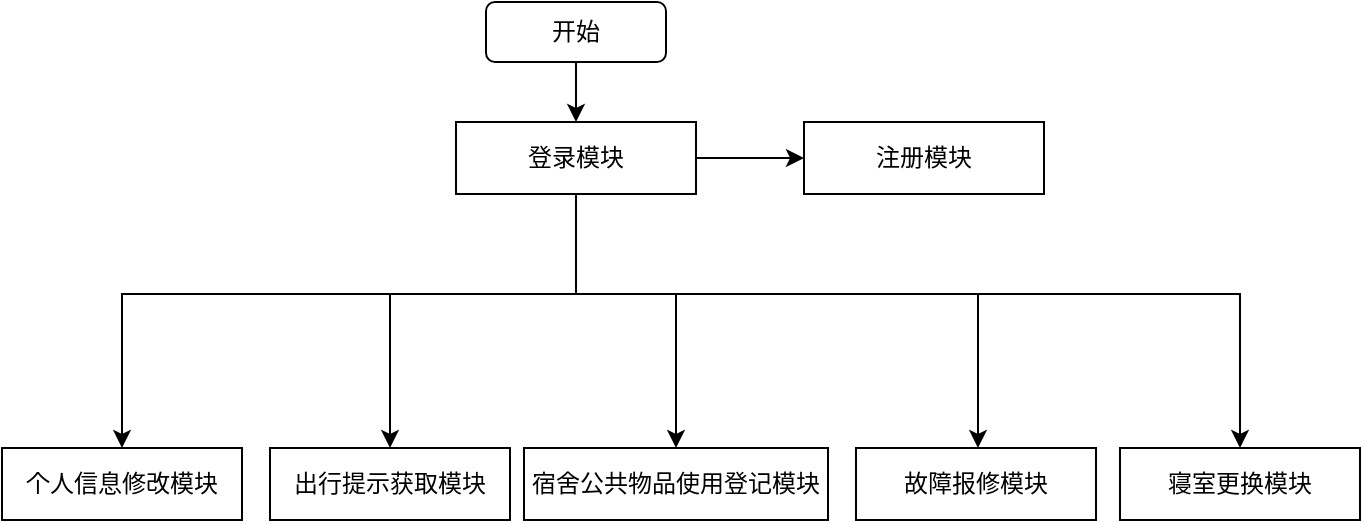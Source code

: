 <mxfile version="21.2.9" type="github">
  <diagram name="第 1 页" id="u69A9PxZdoqH9lMqocLD">
    <mxGraphModel dx="936" dy="502" grid="0" gridSize="10" guides="1" tooltips="1" connect="1" arrows="1" fold="1" page="1" pageScale="1" pageWidth="2336" pageHeight="1654" math="0" shadow="0">
      <root>
        <mxCell id="0" />
        <mxCell id="1" parent="0" />
        <mxCell id="fe722L3e7CBLhRDmTXED-1" style="edgeStyle=orthogonalEdgeStyle;rounded=0;orthogonalLoop=1;jettySize=auto;html=1;entryX=0.5;entryY=0;entryDx=0;entryDy=0;" edge="1" parent="1" source="fe722L3e7CBLhRDmTXED-2" target="fe722L3e7CBLhRDmTXED-5">
          <mxGeometry relative="1" as="geometry" />
        </mxCell>
        <mxCell id="fe722L3e7CBLhRDmTXED-2" value="开始" style="rounded=1;whiteSpace=wrap;html=1;" vertex="1" parent="1">
          <mxGeometry x="643" y="116" width="90" height="30" as="geometry" />
        </mxCell>
        <mxCell id="fe722L3e7CBLhRDmTXED-3" style="edgeStyle=orthogonalEdgeStyle;rounded=0;orthogonalLoop=1;jettySize=auto;html=1;" edge="1" parent="1" source="fe722L3e7CBLhRDmTXED-5" target="fe722L3e7CBLhRDmTXED-6">
          <mxGeometry relative="1" as="geometry">
            <Array as="points">
              <mxPoint x="688" y="262" />
              <mxPoint x="461" y="262" />
            </Array>
          </mxGeometry>
        </mxCell>
        <mxCell id="fe722L3e7CBLhRDmTXED-4" style="edgeStyle=orthogonalEdgeStyle;rounded=0;orthogonalLoop=1;jettySize=auto;html=1;" edge="1" parent="1" source="fe722L3e7CBLhRDmTXED-5" target="fe722L3e7CBLhRDmTXED-7">
          <mxGeometry relative="1" as="geometry">
            <Array as="points">
              <mxPoint x="688" y="262" />
              <mxPoint x="595" y="262" />
            </Array>
          </mxGeometry>
        </mxCell>
        <mxCell id="fe722L3e7CBLhRDmTXED-9" style="edgeStyle=orthogonalEdgeStyle;rounded=0;orthogonalLoop=1;jettySize=auto;html=1;" edge="1" parent="1" source="fe722L3e7CBLhRDmTXED-5" target="fe722L3e7CBLhRDmTXED-8">
          <mxGeometry relative="1" as="geometry" />
        </mxCell>
        <mxCell id="fe722L3e7CBLhRDmTXED-11" style="edgeStyle=orthogonalEdgeStyle;rounded=0;orthogonalLoop=1;jettySize=auto;html=1;" edge="1" parent="1" source="fe722L3e7CBLhRDmTXED-5" target="fe722L3e7CBLhRDmTXED-10">
          <mxGeometry relative="1" as="geometry">
            <Array as="points">
              <mxPoint x="688" y="262" />
              <mxPoint x="738" y="262" />
            </Array>
          </mxGeometry>
        </mxCell>
        <mxCell id="fe722L3e7CBLhRDmTXED-13" style="edgeStyle=orthogonalEdgeStyle;rounded=0;orthogonalLoop=1;jettySize=auto;html=1;" edge="1" parent="1" source="fe722L3e7CBLhRDmTXED-5" target="fe722L3e7CBLhRDmTXED-12">
          <mxGeometry relative="1" as="geometry">
            <Array as="points">
              <mxPoint x="688" y="262" />
              <mxPoint x="889" y="262" />
            </Array>
          </mxGeometry>
        </mxCell>
        <mxCell id="fe722L3e7CBLhRDmTXED-15" style="edgeStyle=orthogonalEdgeStyle;rounded=0;orthogonalLoop=1;jettySize=auto;html=1;" edge="1" parent="1" source="fe722L3e7CBLhRDmTXED-5" target="fe722L3e7CBLhRDmTXED-14">
          <mxGeometry relative="1" as="geometry">
            <Array as="points">
              <mxPoint x="688" y="262" />
              <mxPoint x="1020" y="262" />
            </Array>
          </mxGeometry>
        </mxCell>
        <mxCell id="fe722L3e7CBLhRDmTXED-5" value="登录模块" style="rounded=0;whiteSpace=wrap;html=1;" vertex="1" parent="1">
          <mxGeometry x="628" y="176" width="120" height="36" as="geometry" />
        </mxCell>
        <mxCell id="fe722L3e7CBLhRDmTXED-6" value="个人信息修改模块" style="rounded=0;whiteSpace=wrap;html=1;" vertex="1" parent="1">
          <mxGeometry x="401" y="339" width="120" height="36" as="geometry" />
        </mxCell>
        <mxCell id="fe722L3e7CBLhRDmTXED-7" value="出行提示获取模块" style="rounded=0;whiteSpace=wrap;html=1;" vertex="1" parent="1">
          <mxGeometry x="535" y="339" width="120" height="36" as="geometry" />
        </mxCell>
        <mxCell id="fe722L3e7CBLhRDmTXED-8" value="注册模块" style="rounded=0;whiteSpace=wrap;html=1;" vertex="1" parent="1">
          <mxGeometry x="802" y="176" width="120" height="36" as="geometry" />
        </mxCell>
        <mxCell id="fe722L3e7CBLhRDmTXED-10" value="宿舍公共物品使用登记模块" style="rounded=0;whiteSpace=wrap;html=1;" vertex="1" parent="1">
          <mxGeometry x="662" y="339" width="152" height="36" as="geometry" />
        </mxCell>
        <mxCell id="fe722L3e7CBLhRDmTXED-12" value="故障报修模块" style="rounded=0;whiteSpace=wrap;html=1;" vertex="1" parent="1">
          <mxGeometry x="828" y="339" width="120" height="36" as="geometry" />
        </mxCell>
        <mxCell id="fe722L3e7CBLhRDmTXED-14" value="寝室更换模块" style="rounded=0;whiteSpace=wrap;html=1;" vertex="1" parent="1">
          <mxGeometry x="960" y="339" width="120" height="36" as="geometry" />
        </mxCell>
      </root>
    </mxGraphModel>
  </diagram>
</mxfile>
